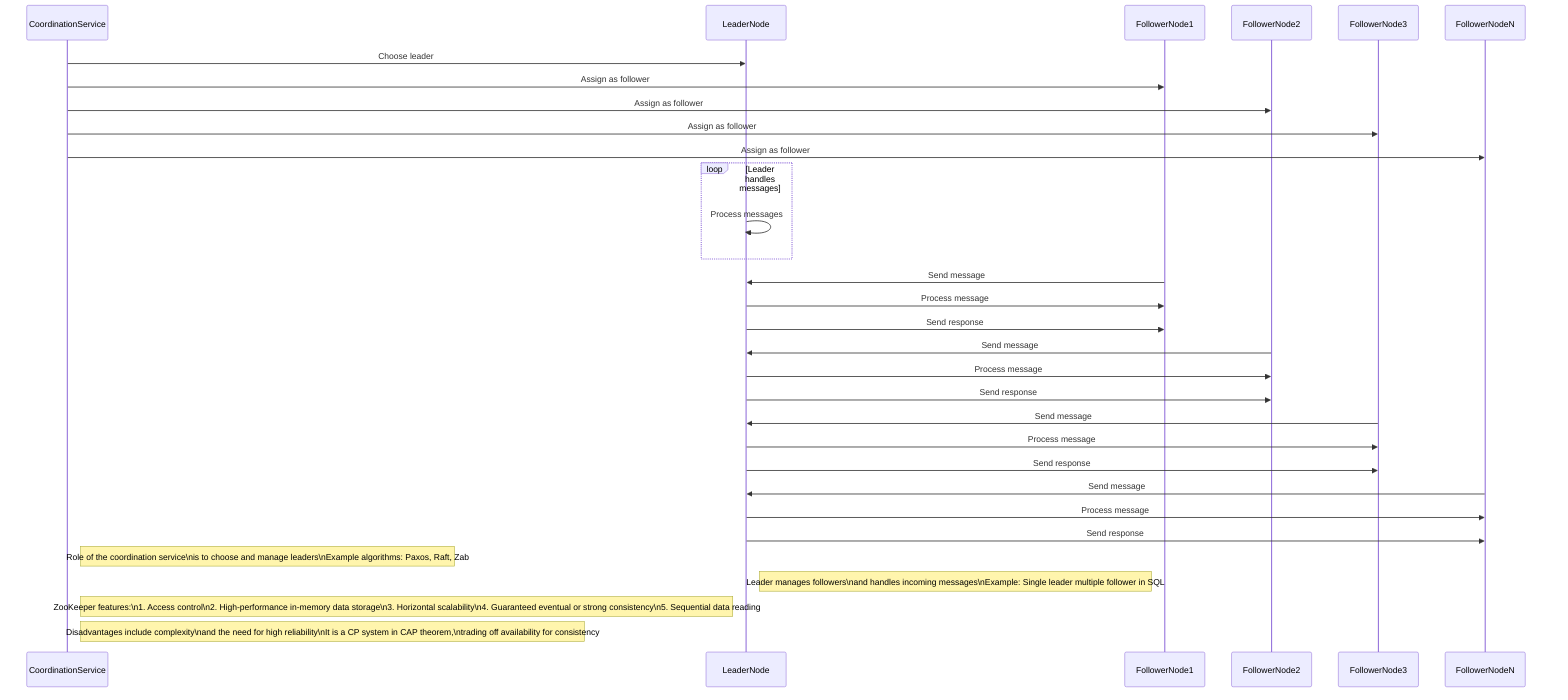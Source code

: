 sequenceDiagram
    participant CoordinationService
    participant LeaderNode
    participant FollowerNode1
    participant FollowerNode2
    participant FollowerNode3
    participant FollowerNodeN

    CoordinationService->>LeaderNode: Choose leader
    CoordinationService->>FollowerNode1: Assign as follower
    CoordinationService->>FollowerNode2: Assign as follower
    CoordinationService->>FollowerNode3: Assign as follower
    CoordinationService->>FollowerNodeN: Assign as follower

    loop Leader handles messages
        LeaderNode->>LeaderNode: Process messages
    end

    FollowerNode1->>LeaderNode: Send message
    LeaderNode->>FollowerNode1: Process message
    LeaderNode->>FollowerNode1: Send response

    FollowerNode2->>LeaderNode: Send message
    LeaderNode->>FollowerNode2: Process message
    LeaderNode->>FollowerNode2: Send response

    FollowerNode3->>LeaderNode: Send message
    LeaderNode->>FollowerNode3: Process message
    LeaderNode->>FollowerNode3: Send response

    FollowerNodeN->>LeaderNode: Send message
    LeaderNode->>FollowerNodeN: Process message
    LeaderNode->>FollowerNodeN: Send response

    Note right of CoordinationService: Role of the coordination service\nis to choose and manage leaders\nExample algorithms: Paxos, Raft, Zab
    Note right of LeaderNode: Leader manages followers\nand handles incoming messages\nExample: Single leader multiple follower in SQL
    Note right of CoordinationService: ZooKeeper features:\n1. Access control\n2. High-performance in-memory data storage\n3. Horizontal scalability\n4. Guaranteed eventual or strong consistency\n5. Sequential data reading
    Note right of CoordinationService: Disadvantages include complexity\nand the need for high reliability\nIt is a CP system in CAP theorem,\ntrading off availability for consistency